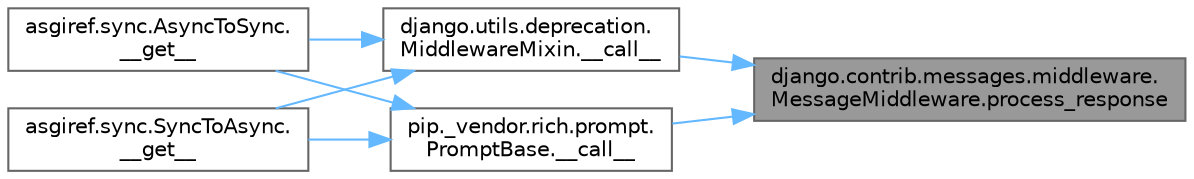 digraph "django.contrib.messages.middleware.MessageMiddleware.process_response"
{
 // LATEX_PDF_SIZE
  bgcolor="transparent";
  edge [fontname=Helvetica,fontsize=10,labelfontname=Helvetica,labelfontsize=10];
  node [fontname=Helvetica,fontsize=10,shape=box,height=0.2,width=0.4];
  rankdir="RL";
  Node1 [id="Node000001",label="django.contrib.messages.middleware.\lMessageMiddleware.process_response",height=0.2,width=0.4,color="gray40", fillcolor="grey60", style="filled", fontcolor="black",tooltip=" "];
  Node1 -> Node2 [id="edge1_Node000001_Node000002",dir="back",color="steelblue1",style="solid",tooltip=" "];
  Node2 [id="Node000002",label="django.utils.deprecation.\lMiddlewareMixin.__call__",height=0.2,width=0.4,color="grey40", fillcolor="white", style="filled",URL="$classdjango_1_1utils_1_1deprecation_1_1_middleware_mixin.html#a7d9fe62fd0c073a7c43189eede078db5",tooltip=" "];
  Node2 -> Node3 [id="edge2_Node000002_Node000003",dir="back",color="steelblue1",style="solid",tooltip=" "];
  Node3 [id="Node000003",label="asgiref.sync.AsyncToSync.\l__get__",height=0.2,width=0.4,color="grey40", fillcolor="white", style="filled",URL="$classasgiref_1_1sync_1_1_async_to_sync.html#a23e9ef7a73da98dad9e3f4e65846969b",tooltip=" "];
  Node2 -> Node4 [id="edge3_Node000002_Node000004",dir="back",color="steelblue1",style="solid",tooltip=" "];
  Node4 [id="Node000004",label="asgiref.sync.SyncToAsync.\l__get__",height=0.2,width=0.4,color="grey40", fillcolor="white", style="filled",URL="$classasgiref_1_1sync_1_1_sync_to_async.html#aebdfbe3f01079a529fd2f39810597381",tooltip=" "];
  Node1 -> Node5 [id="edge4_Node000001_Node000005",dir="back",color="steelblue1",style="solid",tooltip=" "];
  Node5 [id="Node000005",label="pip._vendor.rich.prompt.\lPromptBase.__call__",height=0.2,width=0.4,color="grey40", fillcolor="white", style="filled",URL="$classpip_1_1__vendor_1_1rich_1_1prompt_1_1_prompt_base.html#ab74f16338003fbd557e0e2fa1b21d50d",tooltip=" "];
  Node5 -> Node3 [id="edge5_Node000005_Node000003",dir="back",color="steelblue1",style="solid",tooltip=" "];
  Node5 -> Node4 [id="edge6_Node000005_Node000004",dir="back",color="steelblue1",style="solid",tooltip=" "];
}
